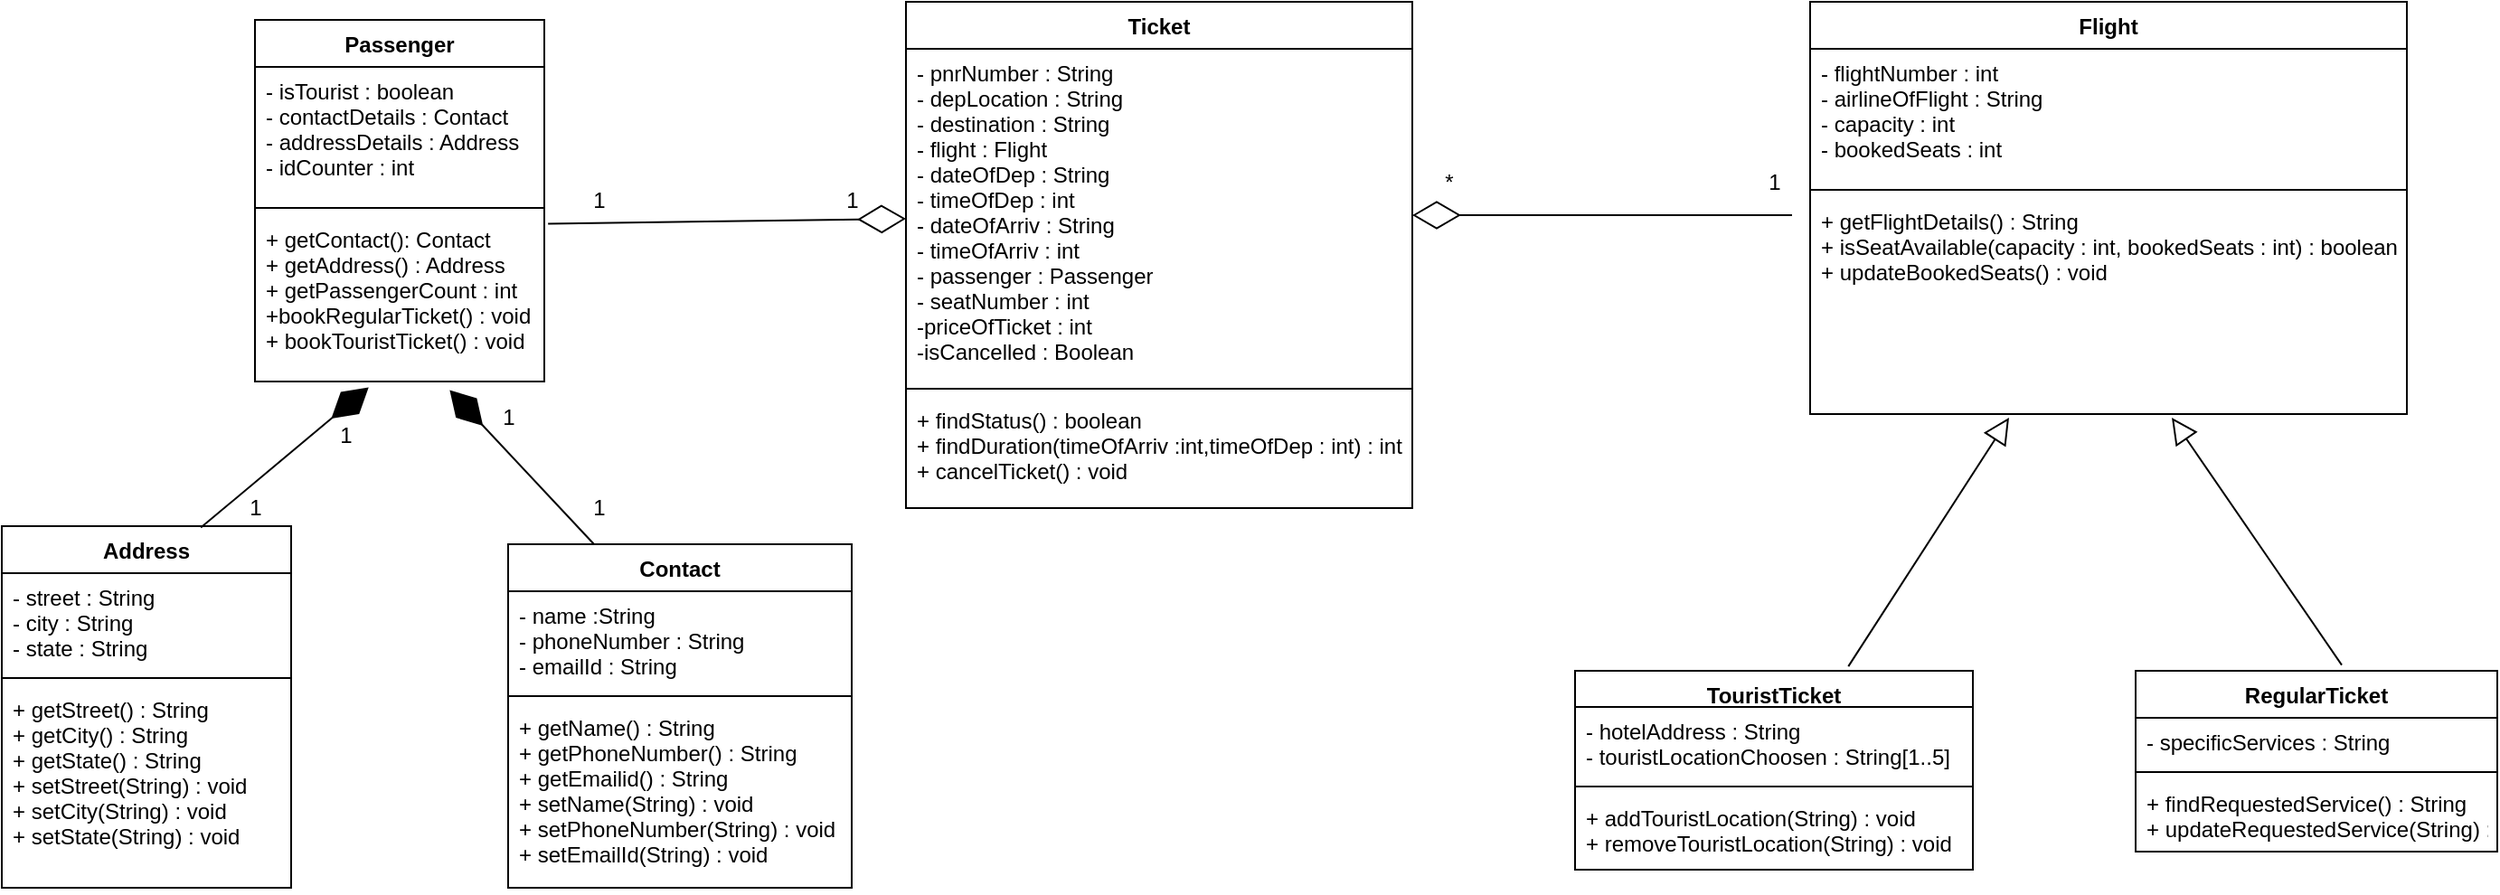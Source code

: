 <mxfile version="16.5.1" type="device" pages="2"><diagram id="C5RBs43oDa-KdzZeNtuy" name="Page-1"><mxGraphModel dx="629" dy="427" grid="1" gridSize="10" guides="1" tooltips="1" connect="1" arrows="1" fold="1" page="1" pageScale="1" pageWidth="1654" pageHeight="1169" math="0" shadow="0"><root><mxCell id="WIyWlLk6GJQsqaUBKTNV-0"/><mxCell id="WIyWlLk6GJQsqaUBKTNV-1" parent="WIyWlLk6GJQsqaUBKTNV-0"/><mxCell id="EoP2gWs4_CjZp9UoSyFo-5" value="Passenger" style="swimlane;fontStyle=1;align=center;verticalAlign=top;childLayout=stackLayout;horizontal=1;startSize=26;horizontalStack=0;resizeParent=1;resizeParentMax=0;resizeLast=0;collapsible=1;marginBottom=0;" vertex="1" parent="WIyWlLk6GJQsqaUBKTNV-1"><mxGeometry x="190" y="40" width="160" height="200" as="geometry"/></mxCell><mxCell id="EoP2gWs4_CjZp9UoSyFo-6" value="- isTourist : boolean&#10;- contactDetails : Contact&#10;- addressDetails : Address&#10;- idCounter : int" style="text;strokeColor=none;fillColor=none;align=left;verticalAlign=top;spacingLeft=4;spacingRight=4;overflow=hidden;rotatable=0;points=[[0,0.5],[1,0.5]];portConstraint=eastwest;" vertex="1" parent="EoP2gWs4_CjZp9UoSyFo-5"><mxGeometry y="26" width="160" height="74" as="geometry"/></mxCell><mxCell id="EoP2gWs4_CjZp9UoSyFo-7" value="" style="line;strokeWidth=1;fillColor=none;align=left;verticalAlign=middle;spacingTop=-1;spacingLeft=3;spacingRight=3;rotatable=0;labelPosition=right;points=[];portConstraint=eastwest;" vertex="1" parent="EoP2gWs4_CjZp9UoSyFo-5"><mxGeometry y="100" width="160" height="8" as="geometry"/></mxCell><mxCell id="EoP2gWs4_CjZp9UoSyFo-8" value="+ getContact(): Contact&#10;+ getAddress() : Address&#10;+ getPassengerCount : int&#10;+bookRegularTicket() : void&#10;+ bookTouristTicket() : void" style="text;strokeColor=none;fillColor=none;align=left;verticalAlign=top;spacingLeft=4;spacingRight=4;overflow=hidden;rotatable=0;points=[[0,0.5],[1,0.5]];portConstraint=eastwest;" vertex="1" parent="EoP2gWs4_CjZp9UoSyFo-5"><mxGeometry y="108" width="160" height="92" as="geometry"/></mxCell><mxCell id="EoP2gWs4_CjZp9UoSyFo-9" value="Contact" style="swimlane;fontStyle=1;align=center;verticalAlign=top;childLayout=stackLayout;horizontal=1;startSize=26;horizontalStack=0;resizeParent=1;resizeParentMax=0;resizeLast=0;collapsible=1;marginBottom=0;" vertex="1" parent="WIyWlLk6GJQsqaUBKTNV-1"><mxGeometry x="330" y="330" width="190" height="190" as="geometry"/></mxCell><mxCell id="EoP2gWs4_CjZp9UoSyFo-10" value="- name :String&#10;- phoneNumber : String&#10;- emailId : String" style="text;strokeColor=none;fillColor=none;align=left;verticalAlign=top;spacingLeft=4;spacingRight=4;overflow=hidden;rotatable=0;points=[[0,0.5],[1,0.5]];portConstraint=eastwest;" vertex="1" parent="EoP2gWs4_CjZp9UoSyFo-9"><mxGeometry y="26" width="190" height="54" as="geometry"/></mxCell><mxCell id="EoP2gWs4_CjZp9UoSyFo-11" value="" style="line;strokeWidth=1;fillColor=none;align=left;verticalAlign=middle;spacingTop=-1;spacingLeft=3;spacingRight=3;rotatable=0;labelPosition=right;points=[];portConstraint=eastwest;" vertex="1" parent="EoP2gWs4_CjZp9UoSyFo-9"><mxGeometry y="80" width="190" height="8" as="geometry"/></mxCell><mxCell id="EoP2gWs4_CjZp9UoSyFo-12" value="+ getName() : String&#10;+ getPhoneNumber() : String&#10;+ getEmailid() : String&#10;+ setName(String) : void&#10;+ setPhoneNumber(String) : void&#10;+ setEmailId(String) : void" style="text;strokeColor=none;fillColor=none;align=left;verticalAlign=top;spacingLeft=4;spacingRight=4;overflow=hidden;rotatable=0;points=[[0,0.5],[1,0.5]];portConstraint=eastwest;" vertex="1" parent="EoP2gWs4_CjZp9UoSyFo-9"><mxGeometry y="88" width="190" height="102" as="geometry"/></mxCell><mxCell id="EoP2gWs4_CjZp9UoSyFo-13" value="Address" style="swimlane;fontStyle=1;align=center;verticalAlign=top;childLayout=stackLayout;horizontal=1;startSize=26;horizontalStack=0;resizeParent=1;resizeParentMax=0;resizeLast=0;collapsible=1;marginBottom=0;" vertex="1" parent="WIyWlLk6GJQsqaUBKTNV-1"><mxGeometry x="50" y="320" width="160" height="200" as="geometry"/></mxCell><mxCell id="EoP2gWs4_CjZp9UoSyFo-14" value="- street : String&#10;- city : String&#10;- state : String" style="text;strokeColor=none;fillColor=none;align=left;verticalAlign=top;spacingLeft=4;spacingRight=4;overflow=hidden;rotatable=0;points=[[0,0.5],[1,0.5]];portConstraint=eastwest;" vertex="1" parent="EoP2gWs4_CjZp9UoSyFo-13"><mxGeometry y="26" width="160" height="54" as="geometry"/></mxCell><mxCell id="EoP2gWs4_CjZp9UoSyFo-15" value="" style="line;strokeWidth=1;fillColor=none;align=left;verticalAlign=middle;spacingTop=-1;spacingLeft=3;spacingRight=3;rotatable=0;labelPosition=right;points=[];portConstraint=eastwest;" vertex="1" parent="EoP2gWs4_CjZp9UoSyFo-13"><mxGeometry y="80" width="160" height="8" as="geometry"/></mxCell><mxCell id="EoP2gWs4_CjZp9UoSyFo-16" value="+ getStreet() : String&#10;+ getCity() : String&#10;+ getState() : String&#10;+ setStreet(String) : void&#10;+ setCity(String) : void&#10;+ setState(String) : void" style="text;strokeColor=none;fillColor=none;align=left;verticalAlign=top;spacingLeft=4;spacingRight=4;overflow=hidden;rotatable=0;points=[[0,0.5],[1,0.5]];portConstraint=eastwest;" vertex="1" parent="EoP2gWs4_CjZp9UoSyFo-13"><mxGeometry y="88" width="160" height="112" as="geometry"/></mxCell><mxCell id="EoP2gWs4_CjZp9UoSyFo-17" value="Ticket" style="swimlane;fontStyle=1;align=center;verticalAlign=top;childLayout=stackLayout;horizontal=1;startSize=26;horizontalStack=0;resizeParent=1;resizeParentMax=0;resizeLast=0;collapsible=1;marginBottom=0;" vertex="1" parent="WIyWlLk6GJQsqaUBKTNV-1"><mxGeometry x="550" y="30" width="280" height="280" as="geometry"/></mxCell><mxCell id="EoP2gWs4_CjZp9UoSyFo-18" value="- pnrNumber : String&#10;- depLocation : String&#10;- destination : String&#10;- flight : Flight&#10;- dateOfDep : String&#10;- timeOfDep : int&#10;- dateOfArriv : String&#10;- timeOfArriv : int&#10;- passenger : Passenger&#10;- seatNumber : int&#10;-priceOfTicket : int&#10;-isCancelled : Boolean" style="text;strokeColor=none;fillColor=none;align=left;verticalAlign=top;spacingLeft=4;spacingRight=4;overflow=hidden;rotatable=0;points=[[0,0.5],[1,0.5]];portConstraint=eastwest;" vertex="1" parent="EoP2gWs4_CjZp9UoSyFo-17"><mxGeometry y="26" width="280" height="184" as="geometry"/></mxCell><mxCell id="EoP2gWs4_CjZp9UoSyFo-19" value="" style="line;strokeWidth=1;fillColor=none;align=left;verticalAlign=middle;spacingTop=-1;spacingLeft=3;spacingRight=3;rotatable=0;labelPosition=right;points=[];portConstraint=eastwest;" vertex="1" parent="EoP2gWs4_CjZp9UoSyFo-17"><mxGeometry y="210" width="280" height="8" as="geometry"/></mxCell><mxCell id="EoP2gWs4_CjZp9UoSyFo-20" value="+ findStatus() : boolean&#10;+ findDuration(timeOfArriv :int,timeOfDep : int) : int&#10;+ cancelTicket() : void" style="text;strokeColor=none;fillColor=none;align=left;verticalAlign=top;spacingLeft=4;spacingRight=4;overflow=hidden;rotatable=0;points=[[0,0.5],[1,0.5]];portConstraint=eastwest;" vertex="1" parent="EoP2gWs4_CjZp9UoSyFo-17"><mxGeometry y="218" width="280" height="62" as="geometry"/></mxCell><mxCell id="3EYqjTX5TzxVS33Oe64s-0" value="TouristTicket" style="swimlane;fontStyle=1;align=center;verticalAlign=top;childLayout=stackLayout;horizontal=1;startSize=20;horizontalStack=0;resizeParent=1;resizeParentMax=0;resizeLast=0;collapsible=1;marginBottom=0;" vertex="1" parent="WIyWlLk6GJQsqaUBKTNV-1"><mxGeometry x="920" y="400" width="220" height="110" as="geometry"/></mxCell><mxCell id="3EYqjTX5TzxVS33Oe64s-1" value="- hotelAddress : String&#10;- touristLocationChoosen : String[1..5]" style="text;strokeColor=none;fillColor=none;align=left;verticalAlign=top;spacingLeft=4;spacingRight=4;overflow=hidden;rotatable=0;points=[[0,0.5],[1,0.5]];portConstraint=eastwest;" vertex="1" parent="3EYqjTX5TzxVS33Oe64s-0"><mxGeometry y="20" width="220" height="40" as="geometry"/></mxCell><mxCell id="3EYqjTX5TzxVS33Oe64s-2" value="" style="line;strokeWidth=1;fillColor=none;align=left;verticalAlign=middle;spacingTop=-1;spacingLeft=3;spacingRight=3;rotatable=0;labelPosition=right;points=[];portConstraint=eastwest;" vertex="1" parent="3EYqjTX5TzxVS33Oe64s-0"><mxGeometry y="60" width="220" height="8" as="geometry"/></mxCell><mxCell id="3EYqjTX5TzxVS33Oe64s-3" value="+ addTouristLocation(String) : void&#10;+ removeTouristLocation(String) : void" style="text;strokeColor=none;fillColor=none;align=left;verticalAlign=top;spacingLeft=4;spacingRight=4;overflow=hidden;rotatable=0;points=[[0,0.5],[1,0.5]];portConstraint=eastwest;" vertex="1" parent="3EYqjTX5TzxVS33Oe64s-0"><mxGeometry y="68" width="220" height="42" as="geometry"/></mxCell><mxCell id="3EYqjTX5TzxVS33Oe64s-5" value="RegularTicket" style="swimlane;fontStyle=1;align=center;verticalAlign=top;childLayout=stackLayout;horizontal=1;startSize=26;horizontalStack=0;resizeParent=1;resizeParentMax=0;resizeLast=0;collapsible=1;marginBottom=0;" vertex="1" parent="WIyWlLk6GJQsqaUBKTNV-1"><mxGeometry x="1230" y="400" width="200" height="100" as="geometry"/></mxCell><mxCell id="3EYqjTX5TzxVS33Oe64s-6" value="- specificServices : String" style="text;strokeColor=none;fillColor=none;align=left;verticalAlign=top;spacingLeft=4;spacingRight=4;overflow=hidden;rotatable=0;points=[[0,0.5],[1,0.5]];portConstraint=eastwest;" vertex="1" parent="3EYqjTX5TzxVS33Oe64s-5"><mxGeometry y="26" width="200" height="26" as="geometry"/></mxCell><mxCell id="3EYqjTX5TzxVS33Oe64s-7" value="" style="line;strokeWidth=1;fillColor=none;align=left;verticalAlign=middle;spacingTop=-1;spacingLeft=3;spacingRight=3;rotatable=0;labelPosition=right;points=[];portConstraint=eastwest;" vertex="1" parent="3EYqjTX5TzxVS33Oe64s-5"><mxGeometry y="52" width="200" height="8" as="geometry"/></mxCell><mxCell id="3EYqjTX5TzxVS33Oe64s-8" value="+ findRequestedService() : String&#10;+ updateRequestedService(String) : void" style="text;strokeColor=none;fillColor=none;align=left;verticalAlign=top;spacingLeft=4;spacingRight=4;overflow=hidden;rotatable=0;points=[[0,0.5],[1,0.5]];portConstraint=eastwest;" vertex="1" parent="3EYqjTX5TzxVS33Oe64s-5"><mxGeometry y="60" width="200" height="40" as="geometry"/></mxCell><mxCell id="3EYqjTX5TzxVS33Oe64s-9" value="Flight" style="swimlane;fontStyle=1;align=center;verticalAlign=top;childLayout=stackLayout;horizontal=1;startSize=26;horizontalStack=0;resizeParent=1;resizeParentMax=0;resizeLast=0;collapsible=1;marginBottom=0;" vertex="1" parent="WIyWlLk6GJQsqaUBKTNV-1"><mxGeometry x="1050" y="30" width="330" height="228" as="geometry"/></mxCell><mxCell id="3EYqjTX5TzxVS33Oe64s-10" value="- flightNumber : int&#10;- airlineOfFlight : String&#10;- capacity : int&#10;- bookedSeats : int" style="text;strokeColor=none;fillColor=none;align=left;verticalAlign=top;spacingLeft=4;spacingRight=4;overflow=hidden;rotatable=0;points=[[0,0.5],[1,0.5]];portConstraint=eastwest;" vertex="1" parent="3EYqjTX5TzxVS33Oe64s-9"><mxGeometry y="26" width="330" height="74" as="geometry"/></mxCell><mxCell id="3EYqjTX5TzxVS33Oe64s-11" value="" style="line;strokeWidth=1;fillColor=none;align=left;verticalAlign=middle;spacingTop=-1;spacingLeft=3;spacingRight=3;rotatable=0;labelPosition=right;points=[];portConstraint=eastwest;" vertex="1" parent="3EYqjTX5TzxVS33Oe64s-9"><mxGeometry y="100" width="330" height="8" as="geometry"/></mxCell><mxCell id="3EYqjTX5TzxVS33Oe64s-12" value="+ getFlightDetails() : String&#10;+ isSeatAvailable(capacity : int, bookedSeats : int) : boolean&#10;+ updateBookedSeats() : void" style="text;strokeColor=none;fillColor=none;align=left;verticalAlign=top;spacingLeft=4;spacingRight=4;overflow=hidden;rotatable=0;points=[[0,0.5],[1,0.5]];portConstraint=eastwest;" vertex="1" parent="3EYqjTX5TzxVS33Oe64s-9"><mxGeometry y="108" width="330" height="120" as="geometry"/></mxCell><mxCell id="3EYqjTX5TzxVS33Oe64s-13" value="" style="endArrow=diamondThin;endFill=1;endSize=24;html=1;rounded=0;exitX=0.25;exitY=0;exitDx=0;exitDy=0;entryX=0.673;entryY=1.052;entryDx=0;entryDy=0;entryPerimeter=0;" edge="1" parent="WIyWlLk6GJQsqaUBKTNV-1" source="EoP2gWs4_CjZp9UoSyFo-9" target="EoP2gWs4_CjZp9UoSyFo-8"><mxGeometry width="160" relative="1" as="geometry"><mxPoint x="300" y="300" as="sourcePoint"/><mxPoint x="460" y="300" as="targetPoint"/></mxGeometry></mxCell><mxCell id="3EYqjTX5TzxVS33Oe64s-14" value="" style="endArrow=diamondThin;endFill=1;endSize=24;html=1;rounded=0;exitX=0.688;exitY=0.004;exitDx=0;exitDy=0;exitPerimeter=0;entryX=0.393;entryY=1.035;entryDx=0;entryDy=0;entryPerimeter=0;" edge="1" parent="WIyWlLk6GJQsqaUBKTNV-1" source="EoP2gWs4_CjZp9UoSyFo-13" target="EoP2gWs4_CjZp9UoSyFo-8"><mxGeometry width="160" relative="1" as="geometry"><mxPoint x="300" y="300" as="sourcePoint"/><mxPoint x="460" y="300" as="targetPoint"/></mxGeometry></mxCell><mxCell id="3EYqjTX5TzxVS33Oe64s-15" value="" style="endArrow=diamondThin;endFill=0;endSize=24;html=1;rounded=0;exitX=1.013;exitY=0.052;exitDx=0;exitDy=0;exitPerimeter=0;fontFamily=Helvetica;" edge="1" parent="WIyWlLk6GJQsqaUBKTNV-1" source="EoP2gWs4_CjZp9UoSyFo-8" target="EoP2gWs4_CjZp9UoSyFo-18"><mxGeometry width="160" relative="1" as="geometry"><mxPoint x="540" y="300" as="sourcePoint"/><mxPoint x="700" y="300" as="targetPoint"/></mxGeometry></mxCell><mxCell id="3EYqjTX5TzxVS33Oe64s-16" value="" style="endArrow=diamondThin;endFill=0;endSize=24;html=1;rounded=0;" edge="1" parent="WIyWlLk6GJQsqaUBKTNV-1" target="EoP2gWs4_CjZp9UoSyFo-18"><mxGeometry width="160" relative="1" as="geometry"><mxPoint x="1040" y="148" as="sourcePoint"/><mxPoint x="700" y="300" as="targetPoint"/></mxGeometry></mxCell><mxCell id="3EYqjTX5TzxVS33Oe64s-22" value="" style="edgeStyle=none;html=1;endSize=12;endArrow=block;endFill=0;rounded=0;exitX=0.687;exitY=-0.022;exitDx=0;exitDy=0;exitPerimeter=0;" edge="1" parent="WIyWlLk6GJQsqaUBKTNV-1" source="3EYqjTX5TzxVS33Oe64s-0"><mxGeometry width="160" relative="1" as="geometry"><mxPoint x="1050" y="300" as="sourcePoint"/><mxPoint x="1160" y="260" as="targetPoint"/></mxGeometry></mxCell><mxCell id="3EYqjTX5TzxVS33Oe64s-23" value="" style="edgeStyle=none;html=1;endSize=12;endArrow=block;endFill=0;rounded=0;exitX=0.57;exitY=-0.032;exitDx=0;exitDy=0;exitPerimeter=0;" edge="1" parent="WIyWlLk6GJQsqaUBKTNV-1" source="3EYqjTX5TzxVS33Oe64s-5"><mxGeometry width="160" relative="1" as="geometry"><mxPoint x="1050" y="300" as="sourcePoint"/><mxPoint x="1250" y="260" as="targetPoint"/></mxGeometry></mxCell><mxCell id="3EYqjTX5TzxVS33Oe64s-24" value="1" style="text;html=1;align=center;verticalAlign=middle;resizable=0;points=[];autosize=1;strokeColor=none;fillColor=none;fontFamily=Helvetica;" vertex="1" parent="WIyWlLk6GJQsqaUBKTNV-1"><mxGeometry x="180" y="300" width="20" height="20" as="geometry"/></mxCell><mxCell id="3EYqjTX5TzxVS33Oe64s-25" value="1" style="text;html=1;align=center;verticalAlign=middle;resizable=0;points=[];autosize=1;strokeColor=none;fillColor=none;fontFamily=Helvetica;" vertex="1" parent="WIyWlLk6GJQsqaUBKTNV-1"><mxGeometry x="230" y="260" width="20" height="20" as="geometry"/></mxCell><mxCell id="3EYqjTX5TzxVS33Oe64s-26" value="1" style="text;html=1;align=center;verticalAlign=middle;resizable=0;points=[];autosize=1;strokeColor=none;fillColor=none;fontFamily=Helvetica;" vertex="1" parent="WIyWlLk6GJQsqaUBKTNV-1"><mxGeometry x="370" y="300" width="20" height="20" as="geometry"/></mxCell><mxCell id="3EYqjTX5TzxVS33Oe64s-27" value="1" style="text;html=1;align=center;verticalAlign=middle;resizable=0;points=[];autosize=1;strokeColor=none;fillColor=none;fontFamily=Helvetica;" vertex="1" parent="WIyWlLk6GJQsqaUBKTNV-1"><mxGeometry x="320" y="250" width="20" height="20" as="geometry"/></mxCell><mxCell id="3EYqjTX5TzxVS33Oe64s-28" value="1" style="text;html=1;align=center;verticalAlign=middle;resizable=0;points=[];autosize=1;strokeColor=none;fillColor=none;fontFamily=Helvetica;" vertex="1" parent="WIyWlLk6GJQsqaUBKTNV-1"><mxGeometry x="370" y="130" width="20" height="20" as="geometry"/></mxCell><mxCell id="3EYqjTX5TzxVS33Oe64s-29" value="1" style="text;html=1;align=center;verticalAlign=middle;resizable=0;points=[];autosize=1;strokeColor=none;fillColor=none;fontFamily=Helvetica;" vertex="1" parent="WIyWlLk6GJQsqaUBKTNV-1"><mxGeometry x="510" y="130" width="20" height="20" as="geometry"/></mxCell><mxCell id="3EYqjTX5TzxVS33Oe64s-30" value="1" style="text;html=1;align=center;verticalAlign=middle;resizable=0;points=[];autosize=1;strokeColor=none;fillColor=none;fontFamily=Helvetica;" vertex="1" parent="WIyWlLk6GJQsqaUBKTNV-1"><mxGeometry x="1020" y="120" width="20" height="20" as="geometry"/></mxCell><mxCell id="3EYqjTX5TzxVS33Oe64s-31" value="*" style="text;html=1;align=center;verticalAlign=middle;resizable=0;points=[];autosize=1;strokeColor=none;fillColor=none;fontFamily=Helvetica;" vertex="1" parent="WIyWlLk6GJQsqaUBKTNV-1"><mxGeometry x="840" y="120" width="20" height="20" as="geometry"/></mxCell></root></mxGraphModel></diagram><diagram id="nuLBOm7HWJ6m3LwL6TMm" name="Page-2"><mxGraphModel dx="1038" dy="641" grid="1" gridSize="10" guides="1" tooltips="1" connect="1" arrows="1" fold="1" page="1" pageScale="1" pageWidth="850" pageHeight="1100" math="0" shadow="0"><root><mxCell id="cNcbK8LFtSowTYyxm06s-0"/><mxCell id="cNcbK8LFtSowTYyxm06s-1" parent="cNcbK8LFtSowTYyxm06s-0"/></root></mxGraphModel></diagram></mxfile>